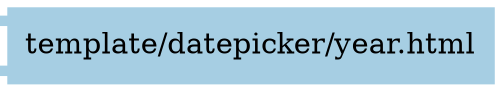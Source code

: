 digraph dependencies {
  node[shape="component",style="filled",colorscheme=paired12]


    node[shape="component"]
    "template/datepicker/year.html"[label="template/datepicker/year.html", color=1]

    


    node[shape="ellipse"]
    


    

    

    

    node[shape="cds"]
    

    









    node[shape="ellipse",style="filled", color=9]
    

    


    

    

    

    


}
